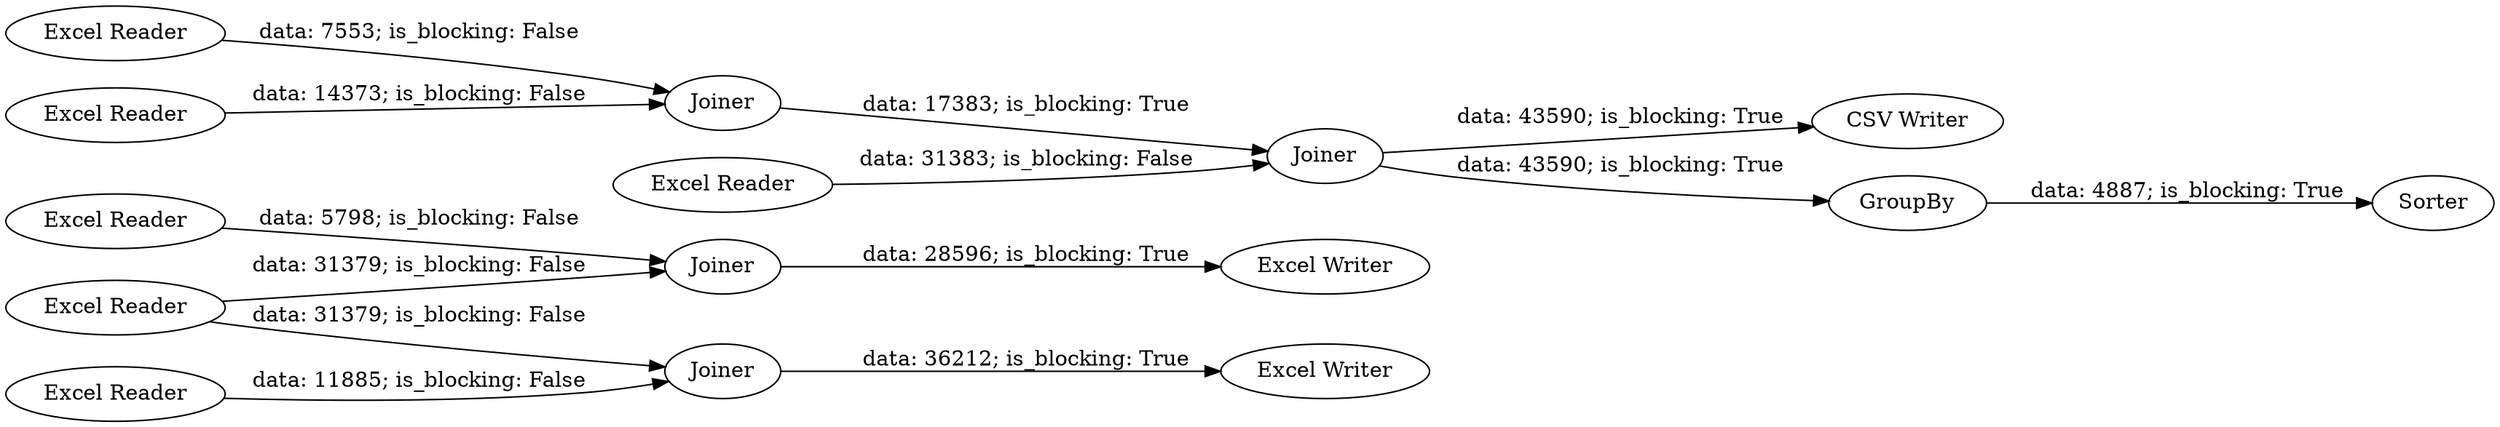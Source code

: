 digraph {
	"66463116987783286_2" [label="Excel Reader"]
	"66463116987783286_17" [label="CSV Writer"]
	"66463116987783286_4" [label=Joiner]
	"66463116987783286_9" [label=Joiner]
	"66463116987783286_13" [label=GroupBy]
	"66463116987783286_11" [label="Excel Reader"]
	"66463116987783286_1" [label="Excel Reader"]
	"66463116987783286_8" [label="Excel Reader"]
	"66463116987783286_3" [label="Excel Reader"]
	"66463116987783286_7" [label="Excel Writer"]
	"66463116987783286_10" [label="Excel Reader"]
	"66463116987783286_6" [label="Excel Writer"]
	"66463116987783286_5" [label=Joiner]
	"66463116987783286_12" [label=Joiner]
	"66463116987783286_14" [label=Sorter]
	"66463116987783286_2" -> "66463116987783286_4" [label="data: 31379; is_blocking: False"]
	"66463116987783286_8" -> "66463116987783286_9" [label="data: 7553; is_blocking: False"]
	"66463116987783286_1" -> "66463116987783286_4" [label="data: 5798; is_blocking: False"]
	"66463116987783286_2" -> "66463116987783286_5" [label="data: 31379; is_blocking: False"]
	"66463116987783286_12" -> "66463116987783286_13" [label="data: 43590; is_blocking: True"]
	"66463116987783286_9" -> "66463116987783286_12" [label="data: 17383; is_blocking: True"]
	"66463116987783286_11" -> "66463116987783286_12" [label="data: 31383; is_blocking: False"]
	"66463116987783286_3" -> "66463116987783286_5" [label="data: 11885; is_blocking: False"]
	"66463116987783286_12" -> "66463116987783286_17" [label="data: 43590; is_blocking: True"]
	"66463116987783286_10" -> "66463116987783286_9" [label="data: 14373; is_blocking: False"]
	"66463116987783286_13" -> "66463116987783286_14" [label="data: 4887; is_blocking: True"]
	"66463116987783286_5" -> "66463116987783286_7" [label="data: 36212; is_blocking: True"]
	"66463116987783286_4" -> "66463116987783286_6" [label="data: 28596; is_blocking: True"]
	rankdir=LR
}
